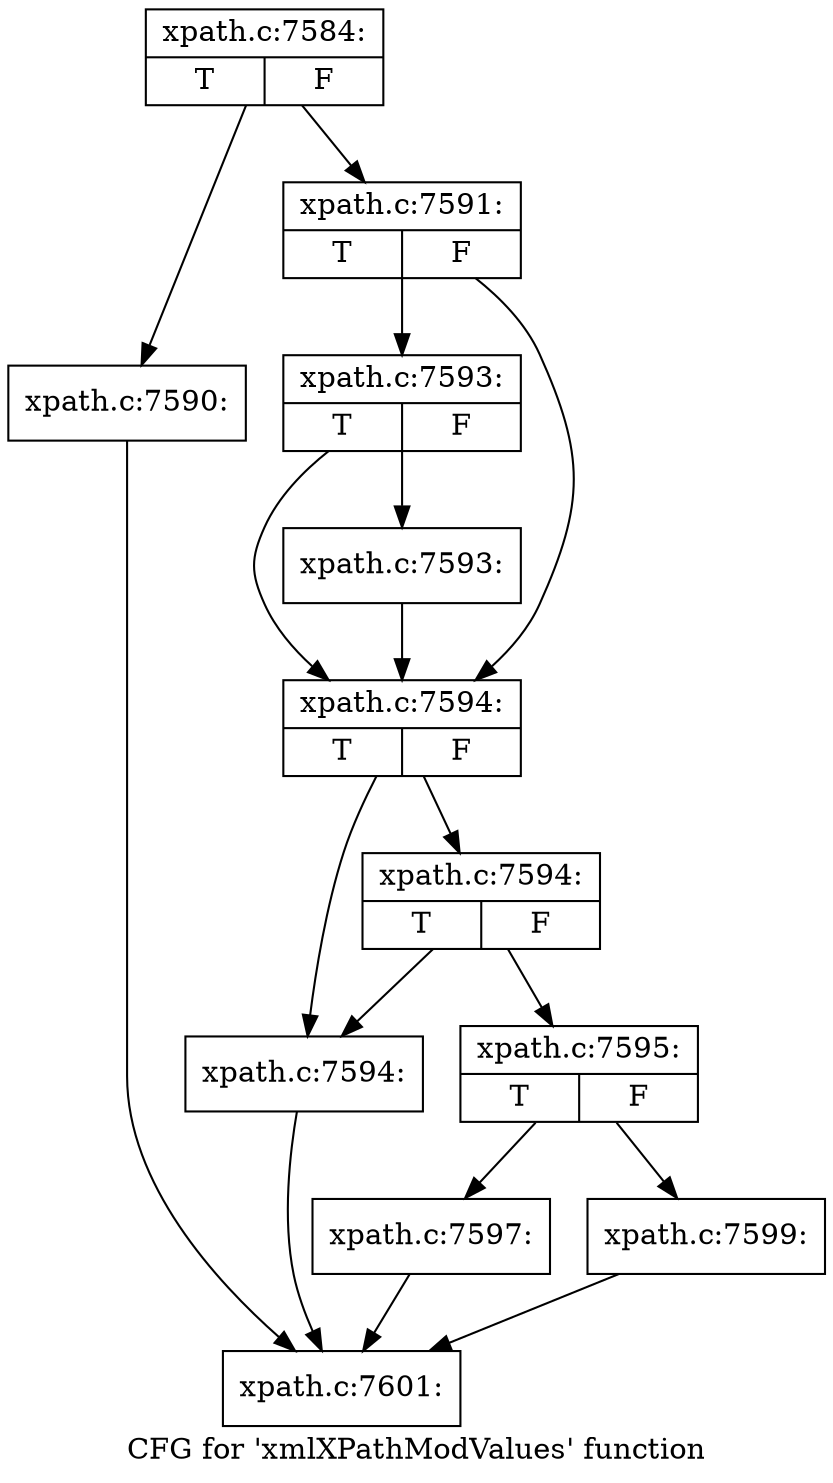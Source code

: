 digraph "CFG for 'xmlXPathModValues' function" {
	label="CFG for 'xmlXPathModValues' function";

	Node0x4992e20 [shape=record,label="{xpath.c:7584:|{<s0>T|<s1>F}}"];
	Node0x4992e20 -> Node0x499bde0;
	Node0x4992e20 -> Node0x499be30;
	Node0x499bde0 [shape=record,label="{xpath.c:7590:}"];
	Node0x499bde0 -> Node0x499ded0;
	Node0x499be30 [shape=record,label="{xpath.c:7591:|{<s0>T|<s1>F}}"];
	Node0x499be30 -> Node0x499c910;
	Node0x499be30 -> Node0x499c8c0;
	Node0x499c910 [shape=record,label="{xpath.c:7593:|{<s0>T|<s1>F}}"];
	Node0x499c910 -> Node0x499c870;
	Node0x499c910 -> Node0x499c8c0;
	Node0x499c870 [shape=record,label="{xpath.c:7593:}"];
	Node0x499c870 -> Node0x499c8c0;
	Node0x499c8c0 [shape=record,label="{xpath.c:7594:|{<s0>T|<s1>F}}"];
	Node0x499c8c0 -> Node0x499d140;
	Node0x499c8c0 -> Node0x499d1e0;
	Node0x499d1e0 [shape=record,label="{xpath.c:7594:|{<s0>T|<s1>F}}"];
	Node0x499d1e0 -> Node0x499d140;
	Node0x499d1e0 -> Node0x499d190;
	Node0x499d140 [shape=record,label="{xpath.c:7594:}"];
	Node0x499d140 -> Node0x499ded0;
	Node0x499d190 [shape=record,label="{xpath.c:7595:|{<s0>T|<s1>F}}"];
	Node0x499d190 -> Node0x499de80;
	Node0x499d190 -> Node0x499df20;
	Node0x499de80 [shape=record,label="{xpath.c:7597:}"];
	Node0x499de80 -> Node0x499ded0;
	Node0x499df20 [shape=record,label="{xpath.c:7599:}"];
	Node0x499df20 -> Node0x499ded0;
	Node0x499ded0 [shape=record,label="{xpath.c:7601:}"];
}
